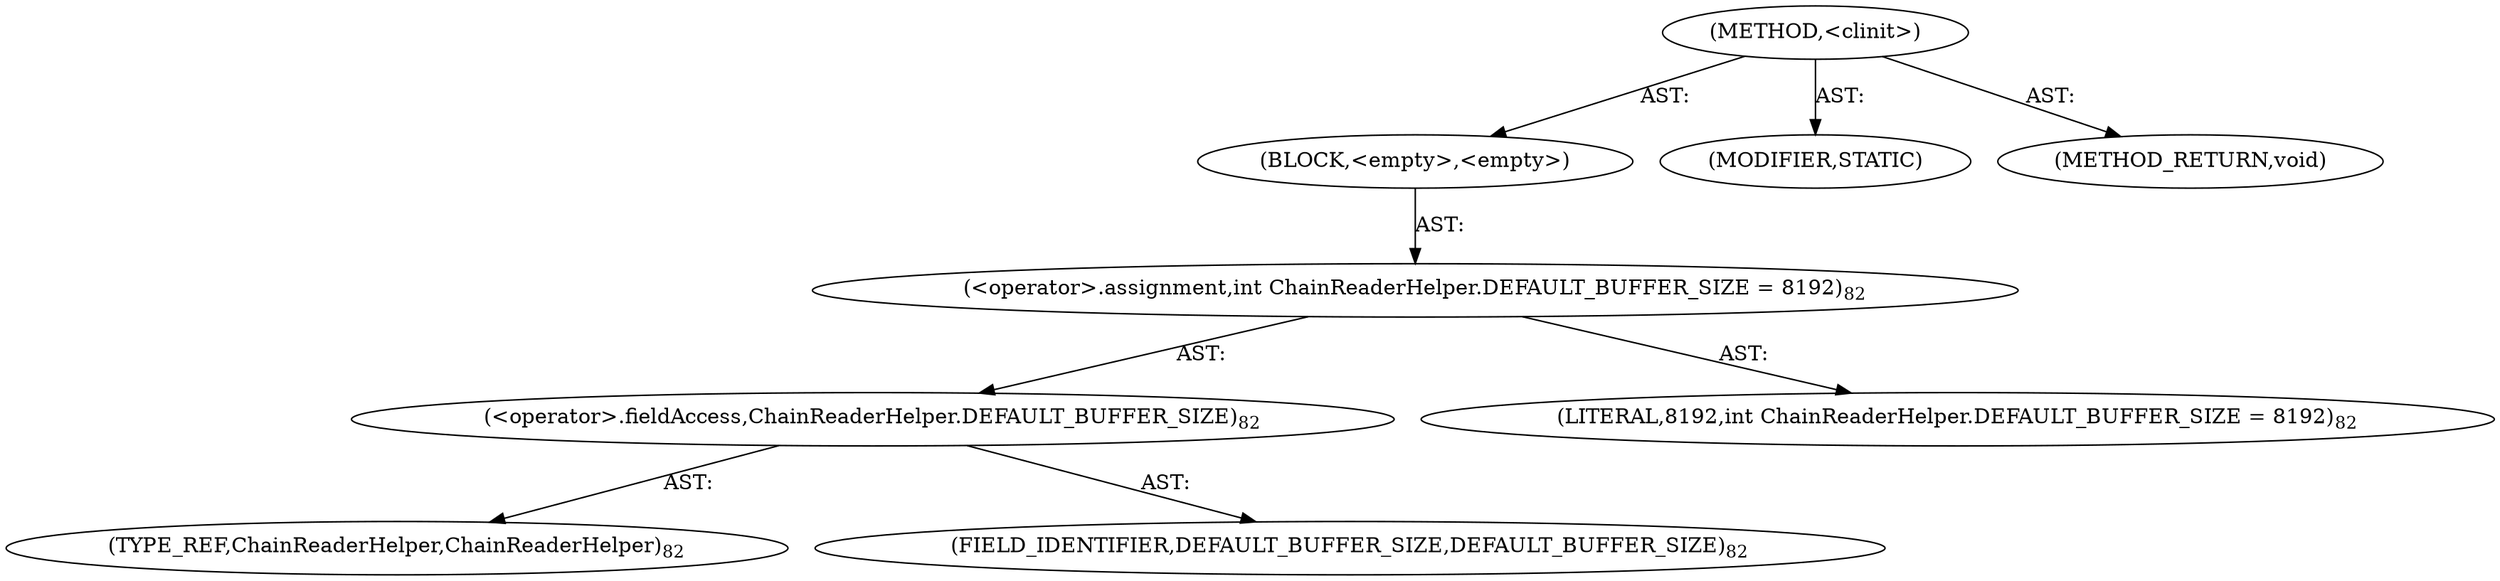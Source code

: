 digraph "&lt;clinit&gt;" {  
"111669149705" [label = <(METHOD,&lt;clinit&gt;)> ]
"25769803816" [label = <(BLOCK,&lt;empty&gt;,&lt;empty&gt;)> ]
"30064771228" [label = <(&lt;operator&gt;.assignment,int ChainReaderHelper.DEFAULT_BUFFER_SIZE = 8192)<SUB>82</SUB>> ]
"30064771229" [label = <(&lt;operator&gt;.fieldAccess,ChainReaderHelper.DEFAULT_BUFFER_SIZE)<SUB>82</SUB>> ]
"180388626442" [label = <(TYPE_REF,ChainReaderHelper,ChainReaderHelper)<SUB>82</SUB>> ]
"55834574871" [label = <(FIELD_IDENTIFIER,DEFAULT_BUFFER_SIZE,DEFAULT_BUFFER_SIZE)<SUB>82</SUB>> ]
"90194313238" [label = <(LITERAL,8192,int ChainReaderHelper.DEFAULT_BUFFER_SIZE = 8192)<SUB>82</SUB>> ]
"133143986200" [label = <(MODIFIER,STATIC)> ]
"128849018889" [label = <(METHOD_RETURN,void)> ]
  "111669149705" -> "25769803816"  [ label = "AST: "] 
  "111669149705" -> "133143986200"  [ label = "AST: "] 
  "111669149705" -> "128849018889"  [ label = "AST: "] 
  "25769803816" -> "30064771228"  [ label = "AST: "] 
  "30064771228" -> "30064771229"  [ label = "AST: "] 
  "30064771228" -> "90194313238"  [ label = "AST: "] 
  "30064771229" -> "180388626442"  [ label = "AST: "] 
  "30064771229" -> "55834574871"  [ label = "AST: "] 
}
